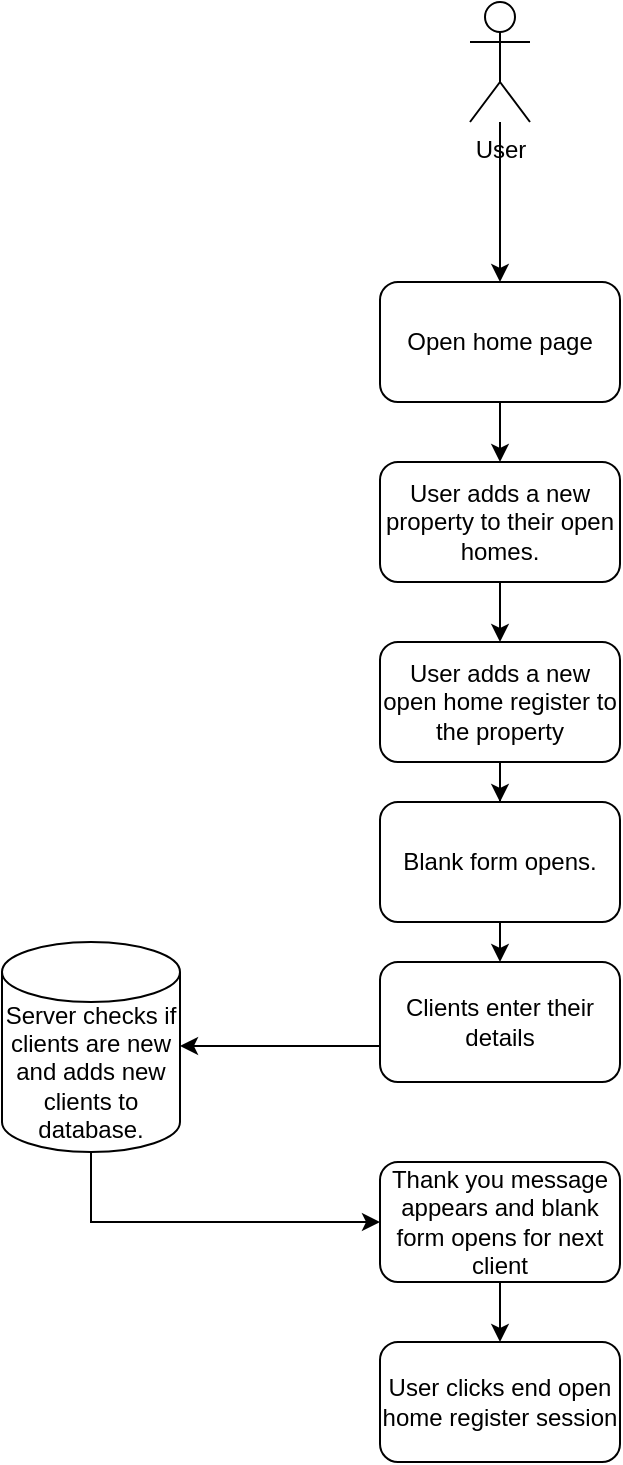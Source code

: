 <mxfile version="22.1.2" type="device">
  <diagram id="C5RBs43oDa-KdzZeNtuy" name="Page-1">
    <mxGraphModel dx="1098" dy="828" grid="1" gridSize="10" guides="1" tooltips="1" connect="1" arrows="1" fold="1" page="1" pageScale="1" pageWidth="827" pageHeight="1169" math="0" shadow="0">
      <root>
        <mxCell id="WIyWlLk6GJQsqaUBKTNV-0" />
        <mxCell id="WIyWlLk6GJQsqaUBKTNV-1" parent="WIyWlLk6GJQsqaUBKTNV-0" />
        <mxCell id="MKtgtbMU44VyUPtD6Epg-4" style="edgeStyle=orthogonalEdgeStyle;rounded=0;orthogonalLoop=1;jettySize=auto;html=1;" parent="WIyWlLk6GJQsqaUBKTNV-1" source="MKtgtbMU44VyUPtD6Epg-0" target="MKtgtbMU44VyUPtD6Epg-3" edge="1">
          <mxGeometry relative="1" as="geometry" />
        </mxCell>
        <mxCell id="MKtgtbMU44VyUPtD6Epg-0" value="User" style="shape=umlActor;verticalLabelPosition=bottom;verticalAlign=top;html=1;outlineConnect=0;" parent="WIyWlLk6GJQsqaUBKTNV-1" vertex="1">
          <mxGeometry x="384" y="90" width="30" height="60" as="geometry" />
        </mxCell>
        <mxCell id="MKtgtbMU44VyUPtD6Epg-9" style="edgeStyle=orthogonalEdgeStyle;rounded=0;orthogonalLoop=1;jettySize=auto;html=1;exitX=0.5;exitY=1;exitDx=0;exitDy=0;entryX=0.5;entryY=0;entryDx=0;entryDy=0;" parent="WIyWlLk6GJQsqaUBKTNV-1" source="MKtgtbMU44VyUPtD6Epg-3" target="MKtgtbMU44VyUPtD6Epg-6" edge="1">
          <mxGeometry relative="1" as="geometry" />
        </mxCell>
        <mxCell id="MKtgtbMU44VyUPtD6Epg-3" value="Open home page" style="rounded=1;whiteSpace=wrap;html=1;" parent="WIyWlLk6GJQsqaUBKTNV-1" vertex="1">
          <mxGeometry x="339" y="230" width="120" height="60" as="geometry" />
        </mxCell>
        <mxCell id="MKtgtbMU44VyUPtD6Epg-18" style="edgeStyle=orthogonalEdgeStyle;rounded=0;orthogonalLoop=1;jettySize=auto;html=1;exitX=0.5;exitY=1;exitDx=0;exitDy=0;entryX=0.5;entryY=0;entryDx=0;entryDy=0;" parent="WIyWlLk6GJQsqaUBKTNV-1" source="MKtgtbMU44VyUPtD6Epg-6" target="MKtgtbMU44VyUPtD6Epg-15" edge="1">
          <mxGeometry relative="1" as="geometry" />
        </mxCell>
        <mxCell id="MKtgtbMU44VyUPtD6Epg-6" value="User adds a new property to their open homes." style="rounded=1;whiteSpace=wrap;html=1;" parent="WIyWlLk6GJQsqaUBKTNV-1" vertex="1">
          <mxGeometry x="339" y="320" width="120" height="60" as="geometry" />
        </mxCell>
        <mxCell id="MKtgtbMU44VyUPtD6Epg-30" value="" style="edgeStyle=orthogonalEdgeStyle;rounded=0;orthogonalLoop=1;jettySize=auto;html=1;" parent="WIyWlLk6GJQsqaUBKTNV-1" source="MKtgtbMU44VyUPtD6Epg-15" target="MKtgtbMU44VyUPtD6Epg-28" edge="1">
          <mxGeometry relative="1" as="geometry" />
        </mxCell>
        <mxCell id="MKtgtbMU44VyUPtD6Epg-15" value="User adds a new open home register to the property" style="rounded=1;whiteSpace=wrap;html=1;" parent="WIyWlLk6GJQsqaUBKTNV-1" vertex="1">
          <mxGeometry x="339" y="410" width="120" height="60" as="geometry" />
        </mxCell>
        <mxCell id="MKtgtbMU44VyUPtD6Epg-25" value="" style="edgeStyle=orthogonalEdgeStyle;rounded=0;orthogonalLoop=1;jettySize=auto;html=1;" parent="WIyWlLk6GJQsqaUBKTNV-1" target="MKtgtbMU44VyUPtD6Epg-24" edge="1">
          <mxGeometry relative="1" as="geometry">
            <mxPoint x="354" y="612" as="sourcePoint" />
          </mxGeometry>
        </mxCell>
        <mxCell id="qhxzKkxH-hAy4P9CV_k9-1" style="edgeStyle=orthogonalEdgeStyle;rounded=0;orthogonalLoop=1;jettySize=auto;html=1;exitX=0.5;exitY=1;exitDx=0;exitDy=0;exitPerimeter=0;entryX=0;entryY=0.5;entryDx=0;entryDy=0;" edge="1" parent="WIyWlLk6GJQsqaUBKTNV-1" source="MKtgtbMU44VyUPtD6Epg-24" target="MKtgtbMU44VyUPtD6Epg-33">
          <mxGeometry relative="1" as="geometry" />
        </mxCell>
        <mxCell id="MKtgtbMU44VyUPtD6Epg-24" value="Server checks if clients are new and adds new clients to database." style="shape=cylinder3;whiteSpace=wrap;html=1;boundedLbl=1;backgroundOutline=1;size=15;" parent="WIyWlLk6GJQsqaUBKTNV-1" vertex="1">
          <mxGeometry x="150" y="560" width="89" height="105" as="geometry" />
        </mxCell>
        <mxCell id="MKtgtbMU44VyUPtD6Epg-31" value="" style="edgeStyle=orthogonalEdgeStyle;rounded=0;orthogonalLoop=1;jettySize=auto;html=1;" parent="WIyWlLk6GJQsqaUBKTNV-1" source="MKtgtbMU44VyUPtD6Epg-28" edge="1">
          <mxGeometry relative="1" as="geometry">
            <mxPoint x="399" y="569.5" as="targetPoint" />
          </mxGeometry>
        </mxCell>
        <mxCell id="MKtgtbMU44VyUPtD6Epg-28" value="Blank form opens." style="rounded=1;whiteSpace=wrap;html=1;" parent="WIyWlLk6GJQsqaUBKTNV-1" vertex="1">
          <mxGeometry x="339" y="490" width="120" height="60" as="geometry" />
        </mxCell>
        <mxCell id="MKtgtbMU44VyUPtD6Epg-36" value="" style="edgeStyle=orthogonalEdgeStyle;rounded=0;orthogonalLoop=1;jettySize=auto;html=1;" parent="WIyWlLk6GJQsqaUBKTNV-1" source="MKtgtbMU44VyUPtD6Epg-33" target="MKtgtbMU44VyUPtD6Epg-35" edge="1">
          <mxGeometry relative="1" as="geometry" />
        </mxCell>
        <mxCell id="MKtgtbMU44VyUPtD6Epg-33" value="Thank you message appears and blank form opens for next client" style="rounded=1;whiteSpace=wrap;html=1;" parent="WIyWlLk6GJQsqaUBKTNV-1" vertex="1">
          <mxGeometry x="339" y="670" width="120" height="60" as="geometry" />
        </mxCell>
        <mxCell id="MKtgtbMU44VyUPtD6Epg-35" value="User clicks end open home register session" style="rounded=1;whiteSpace=wrap;html=1;" parent="WIyWlLk6GJQsqaUBKTNV-1" vertex="1">
          <mxGeometry x="339" y="760" width="120" height="60" as="geometry" />
        </mxCell>
        <mxCell id="qhxzKkxH-hAy4P9CV_k9-0" value="Clients enter their details" style="rounded=1;whiteSpace=wrap;html=1;" vertex="1" parent="WIyWlLk6GJQsqaUBKTNV-1">
          <mxGeometry x="339" y="570" width="120" height="60" as="geometry" />
        </mxCell>
      </root>
    </mxGraphModel>
  </diagram>
</mxfile>
